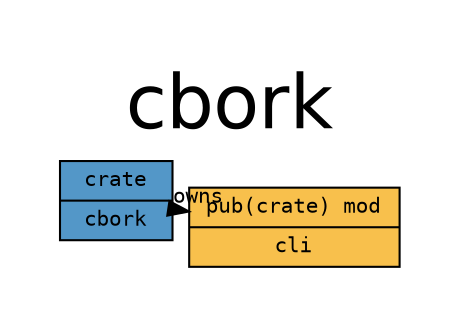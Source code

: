 digraph {

    graph [
        label="cbork",
        labelloc=t,

        pad=0.4,

        // Consider rendering the graph using a different layout algorithm, such as:
        // [dot, neato, twopi, circo, fdp, sfdp]
        layout=neato,
        overlap=false,
        splines="line",
        rankdir=LR,

        fontname="Helvetica", 
        fontsize="36",
    ];

    node [
        fontname="monospace",
        fontsize="10",
        shape="record",
        style="filled",
    ];

    edge [
        fontname="monospace",
        fontsize="10",
    ];

    "cbork" [label="crate|cbork", fillcolor="#5397c8"]; // "crate" node
    "cbork::cli" [label="pub(crate) mod|cli", fillcolor="#f8c04c"]; // "mod" node

    "cbork" -> "cbork::cli" [label="owns", color="#000000", style="solid"] [constraint=true]; // "owns" edge

}
